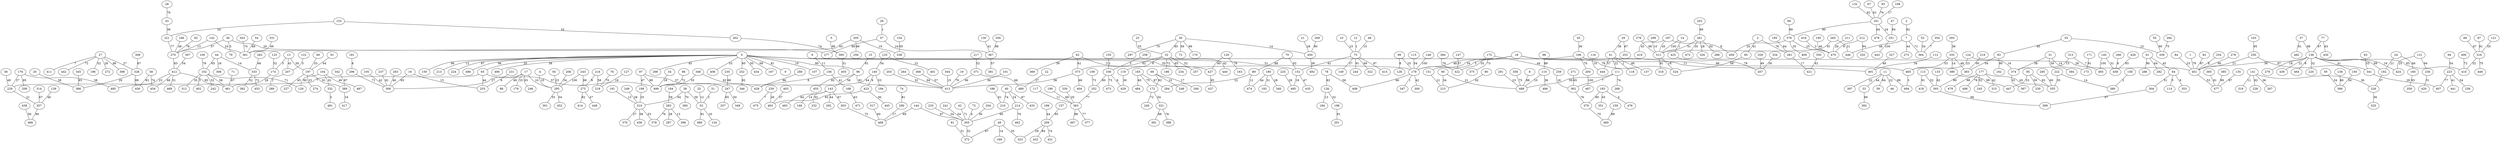 graph {
  0 [label="0"];
  1 [label="1"];
  2 [label="2"];
  3 [label="3"];
  4 [label="4"];
  5 [label="5"];
  6 [label="6"];
  7 [label="7"];
  8 [label="8"];
  9 [label="9"];
  10 [label="10"];
  11 [label="11"];
  12 [label="12"];
  13 [label="13"];
  14 [label="14"];
  15 [label="15"];
  16 [label="16"];
  17 [label="17"];
  18 [label="18"];
  19 [label="19"];
  20 [label="20"];
  21 [label="21"];
  22 [label="22"];
  23 [label="23"];
  24 [label="24"];
  25 [label="25"];
  26 [label="26"];
  27 [label="27"];
  28 [label="28"];
  29 [label="29"];
  30 [label="30"];
  31 [label="31"];
  32 [label="32"];
  33 [label="33"];
  34 [label="34"];
  35 [label="35"];
  36 [label="36"];
  37 [label="37"];
  38 [label="38"];
  39 [label="39"];
  40 [label="40"];
  41 [label="41"];
  42 [label="42"];
  43 [label="43"];
  44 [label="44"];
  45 [label="45"];
  46 [label="46"];
  47 [label="47"];
  48 [label="48"];
  49 [label="49"];
  50 [label="50"];
  51 [label="51"];
  52 [label="52"];
  53 [label="53"];
  54 [label="54"];
  55 [label="55"];
  56 [label="56"];
  57 [label="57"];
  58 [label="58"];
  59 [label="59"];
  60 [label="60"];
  61 [label="61"];
  62 [label="62"];
  63 [label="63"];
  64 [label="64"];
  65 [label="65"];
  66 [label="66"];
  67 [label="67"];
  68 [label="68"];
  69 [label="69"];
  70 [label="70"];
  71 [label="71"];
  72 [label="72"];
  73 [label="73"];
  74 [label="74"];
  75 [label="75"];
  76 [label="76"];
  77 [label="77"];
  78 [label="78"];
  79 [label="79"];
  80 [label="80"];
  81 [label="81"];
  82 [label="82"];
  83 [label="83"];
  84 [label="84"];
  85 [label="85"];
  86 [label="86"];
  87 [label="87"];
  88 [label="88"];
  89 [label="89"];
  90 [label="90"];
  91 [label="91"];
  92 [label="92"];
  93 [label="93"];
  94 [label="94"];
  95 [label="95"];
  96 [label="96"];
  97 [label="97"];
  98 [label="98"];
  99 [label="99"];
  100 [label="100"];
  101 [label="101"];
  102 [label="102"];
  103 [label="103"];
  104 [label="104"];
  105 [label="105"];
  106 [label="106"];
  107 [label="107"];
  108 [label="108"];
  109 [label="109"];
  110 [label="110"];
  111 [label="111"];
  112 [label="112"];
  113 [label="113"];
  114 [label="114"];
  115 [label="115"];
  116 [label="116"];
  117 [label="117"];
  118 [label="118"];
  119 [label="119"];
  120 [label="120"];
  121 [label="121"];
  122 [label="122"];
  123 [label="123"];
  124 [label="124"];
  125 [label="125"];
  126 [label="126"];
  127 [label="127"];
  128 [label="128"];
  129 [label="129"];
  130 [label="130"];
  131 [label="131"];
  132 [label="132"];
  133 [label="133"];
  134 [label="134"];
  135 [label="135"];
  136 [label="136"];
  137 [label="137"];
  138 [label="138"];
  139 [label="139"];
  140 [label="140"];
  141 [label="141"];
  142 [label="142"];
  143 [label="143"];
  144 [label="144"];
  145 [label="145"];
  146 [label="146"];
  147 [label="147"];
  148 [label="148"];
  149 [label="149"];
  150 [label="150"];
  151 [label="151"];
  152 [label="152"];
  153 [label="153"];
  154 [label="154"];
  155 [label="155"];
  156 [label="156"];
  157 [label="157"];
  158 [label="158"];
  159 [label="159"];
  160 [label="160"];
  161 [label="161"];
  162 [label="162"];
  163 [label="163"];
  164 [label="164"];
  165 [label="165"];
  166 [label="166"];
  167 [label="167"];
  168 [label="168"];
  169 [label="169"];
  170 [label="170"];
  171 [label="171"];
  172 [label="172"];
  173 [label="173"];
  174 [label="174"];
  175 [label="175"];
  176 [label="176"];
  177 [label="177"];
  178 [label="178"];
  179 [label="179"];
  180 [label="180"];
  181 [label="181"];
  182 [label="182"];
  183 [label="183"];
  184 [label="184"];
  185 [label="185"];
  186 [label="186"];
  187 [label="187"];
  188 [label="188"];
  189 [label="189"];
  190 [label="190"];
  191 [label="191"];
  192 [label="192"];
  193 [label="193"];
  194 [label="194"];
  195 [label="195"];
  196 [label="196"];
  197 [label="197"];
  198 [label="198"];
  199 [label="199"];
  200 [label="200"];
  201 [label="201"];
  202 [label="202"];
  203 [label="203"];
  204 [label="204"];
  205 [label="205"];
  206 [label="206"];
  207 [label="207"];
  208 [label="208"];
  209 [label="209"];
  210 [label="210"];
  211 [label="211"];
  212 [label="212"];
  213 [label="213"];
  214 [label="214"];
  215 [label="215"];
  216 [label="216"];
  217 [label="217"];
  218 [label="218"];
  219 [label="219"];
  220 [label="220"];
  221 [label="221"];
  222 [label="222"];
  223 [label="223"];
  224 [label="224"];
  225 [label="225"];
  226 [label="226"];
  227 [label="227"];
  228 [label="228"];
  229 [label="229"];
  230 [label="230"];
  231 [label="231"];
  232 [label="232"];
  233 [label="233"];
  234 [label="234"];
  235 [label="235"];
  236 [label="236"];
  237 [label="237"];
  238 [label="238"];
  239 [label="239"];
  240 [label="240"];
  241 [label="241"];
  242 [label="242"];
  243 [label="243"];
  244 [label="244"];
  245 [label="245"];
  246 [label="246"];
  247 [label="247"];
  248 [label="248"];
  249 [label="249"];
  250 [label="250"];
  251 [label="251"];
  252 [label="252"];
  253 [label="253"];
  254 [label="254"];
  255 [label="255"];
  256 [label="256"];
  257 [label="257"];
  258 [label="258"];
  259 [label="259"];
  260 [label="260"];
  261 [label="261"];
  262 [label="262"];
  263 [label="263"];
  264 [label="264"];
  265 [label="265"];
  266 [label="266"];
  267 [label="267"];
  268 [label="268"];
  269 [label="269"];
  270 [label="270"];
  271 [label="271"];
  272 [label="272"];
  273 [label="273"];
  274 [label="274"];
  275 [label="275"];
  276 [label="276"];
  277 [label="277"];
  278 [label="278"];
  279 [label="279"];
  280 [label="280"];
  281 [label="281"];
  282 [label="282"];
  283 [label="283"];
  284 [label="284"];
  285 [label="285"];
  286 [label="286"];
  287 [label="287"];
  288 [label="288"];
  289 [label="289"];
  290 [label="290"];
  291 [label="291"];
  292 [label="292"];
  293 [label="293"];
  294 [label="294"];
  295 [label="295"];
  296 [label="296"];
  297 [label="297"];
  298 [label="298"];
  299 [label="299"];
  300 [label="300"];
  301 [label="301"];
  302 [label="302"];
  303 [label="303"];
  304 [label="304"];
  305 [label="305"];
  306 [label="306"];
  307 [label="307"];
  308 [label="308"];
  309 [label="309"];
  310 [label="310"];
  311 [label="311"];
  312 [label="312"];
  313 [label="313"];
  314 [label="314"];
  315 [label="315"];
  316 [label="316"];
  317 [label="317"];
  318 [label="318"];
  319 [label="319"];
  320 [label="320"];
  321 [label="321"];
  322 [label="322"];
  323 [label="323"];
  324 [label="324"];
  325 [label="325"];
  326 [label="326"];
  327 [label="327"];
  328 [label="328"];
  329 [label="329"];
  330 [label="330"];
  331 [label="331"];
  332 [label="332"];
  333 [label="333"];
  334 [label="334"];
  335 [label="335"];
  336 [label="336"];
  337 [label="337"];
  338 [label="338"];
  339 [label="339"];
  340 [label="340"];
  341 [label="341"];
  342 [label="342"];
  343 [label="343"];
  344 [label="344"];
  345 [label="345"];
  346 [label="346"];
  347 [label="347"];
  348 [label="348"];
  349 [label="349"];
  350 [label="350"];
  351 [label="351"];
  352 [label="352"];
  353 [label="353"];
  354 [label="354"];
  355 [label="355"];
  356 [label="356"];
  357 [label="357"];
  358 [label="358"];
  359 [label="359"];
  360 [label="360"];
  361 [label="361"];
  362 [label="362"];
  363 [label="363"];
  364 [label="364"];
  365 [label="365"];
  366 [label="366"];
  367 [label="367"];
  368 [label="368"];
  369 [label="369"];
  370 [label="370"];
  371 [label="371"];
  372 [label="372"];
  373 [label="373"];
  374 [label="374"];
  375 [label="375"];
  376 [label="376"];
  377 [label="377"];
  378 [label="378"];
  379 [label="379"];
  380 [label="380"];
  381 [label="381"];
  382 [label="382"];
  383 [label="383"];
  384 [label="384"];
  385 [label="385"];
  386 [label="386"];
  387 [label="387"];
  388 [label="388"];
  389 [label="389"];
  390 [label="390"];
  391 [label="391"];
  392 [label="392"];
  393 [label="393"];
  394 [label="394"];
  395 [label="395"];
  396 [label="396"];
  397 [label="397"];
  398 [label="398"];
  399 [label="399"];
  400 [label="400"];
  401 [label="401"];
  402 [label="402"];
  403 [label="403"];
  404 [label="404"];
  405 [label="405"];
  406 [label="406"];
  407 [label="407"];
  408 [label="408"];
  409 [label="409"];
  410 [label="410"];
  411 [label="411"];
  412 [label="412"];
  413 [label="413"];
  414 [label="414"];
  415 [label="415"];
  416 [label="416"];
  417 [label="417"];
  418 [label="418"];
  419 [label="419"];
  420 [label="420"];
  421 [label="421"];
  422 [label="422"];
  423 [label="423"];
  424 [label="424"];
  425 [label="425"];
  426 [label="426"];
  427 [label="427"];
  428 [label="428"];
  429 [label="429"];
  430 [label="430"];
  431 [label="431"];
  432 [label="432"];
  433 [label="433"];
  434 [label="434"];
  435 [label="435"];
  436 [label="436"];
  437 [label="437"];
  438 [label="438"];
  439 [label="439"];
  440 [label="440"];
  441 [label="441"];
  442 [label="442"];
  443 [label="443"];
  444 [label="444"];
  445 [label="445"];
  446 [label="446"];
  447 [label="447"];
  448 [label="448"];
  449 [label="449"];
  450 [label="450"];
  451 [label="451"];
  452 [label="452"];
  453 [label="453"];
  454 [label="454"];
  455 [label="455"];
  456 [label="456"];
  457 [label="457"];
  458 [label="458"];
  459 [label="459"];
  460 [label="460"];
  461 [label="461"];
  462 [label="462"];
  463 [label="463"];
  464 [label="464"];
  465 [label="465"];
  466 [label="466"];
  467 [label="467"];
  468 [label="468"];
  469 [label="469"];
  470 [label="470"];
  471 [label="471"];
  472 [label="472"];
  473 [label="473"];
  474 [label="474"];
  475 [label="475"];
  476 [label="476"];
  477 [label="477"];
  478 [label="478"];
  479 [label="479"];
  480 [label="480"];
  481 [label="481"];
  482 [label="482"];
  483 [label="483"];
  484 [label="484"];
  485 [label="485"];
  486 [label="486"];
  487 [label="487"];
  488 [label="488"];
  489 [label="489"];
  490 [label="490"];
  491 [label="491"];
  492 [label="492"];
  493 [label="493"];
  494 [label="494"];
  495 [label="495"];
  496 [label="496"];
  497 [label="497"];
  498 [label="498"];
  499 [label="499"];
  0 -- 406 [label="53"];
  0 -- 152 [label="55"];
  0 -- 252 [label="95"];
  0 -- 298 [label="45"];
  0 -- 96 [label="80"];
  0 -- 213 [label="12"];
  0 -- 434 [label="50"];
  0 -- 9 [label="81"];
  0 -- 167 [label="68"];
  0 -- 490 [label="38"];
  0 -- 178 [label="51"];
  0 -- 486 [label="96"];
  0 -- 65 [label="20"];
  0 -- 107 [label="10"];
  0 -- 224 [label="87"];
  0 -- 451 [label="26"];
  0 -- 150 [label="98"];
  1 -- 451 [label="79"];
  2 -- 7 [label="92"];
  3 -- 281 [label="76"];
  3 -- 85 [label="41"];
  4 -- 295 [label="10"];
  5 -- 395 [label="99"];
  6 -- 156 [label="11"];
  7 -- 364 [label="71"];
  7 -- 446 [label="48"];
  7 -- 273 [label="44"];
  8 -- 488 [label="88"];
  10 -- 75 [label="23"];
  11 -- 39 [label="64"];
  11 -- 33 [label="44"];
  11 -- 494 [label="89"];
  11 -- 397 [label="22"];
  11 -- 46 [label="22"];
  12 -- 75 [label="1"];
  13 -- 197 [label="50"];
  13 -- 207 [label="41"];
  13 -- 174 [label="3"];
  14 -- 311 [label="100"];
  14 -- 425 [label="1"];
  15 -- 96 [label="81"];
  16 -- 255 [label="15"];
  16 -- 306 [label="65"];
  17 -- 179 [label="23"];
  17 -- 295 [label="10"];
  17 -- 246 [label="93"];
  17 -- 88 [label="49"];
  17 -- 306 [label="27"];
  18 -- 151 [label="34"];
  18 -- 178 [label="48"];
  18 -- 491 [label="11"];
  18 -- 324 [label="78"];
  19 -- 413 [label="79"];
  20 -- 386 [label="38"];
  21 -- 450 [label="28"];
  22 -- 489 [label="27"];
  23 -- 32 [label="55"];
  24 -- 160 [label="66"];
  24 -- 182 [label="21"];
  25 -- 53 [label="12"];
  26 -- 57 [label="1"];
  27 -- 411 [label="7"];
  27 -- 328 [label="27"];
  27 -- 272 [label="26"];
  27 -- 196 [label="52"];
  27 -- 442 [label="72"];
  27 -- 398 [label="96"];
  28 -- 43 [label="76"];
  29 -- 253 [label="67"];
  29 -- 41 [label="38"];
  30 -- 170 [label="99"];
  30 -- 297 [label="70"];
  30 -- 32 [label="85"];
  30 -- 72 [label="59"];
  30 -- 450 [label="14"];
  31 -- 394 [label="59"];
  31 -- 173 [label="14"];
  31 -- 374 [label="58"];
  32 -- 257 [label="52"];
  32 -- 119 [label="6"];
  32 -- 234 [label="65"];
  32 -- 373 [label="62"];
  32 -- 186 [label="72"];
  32 -- 440 [label="42"];
  33 -- 392 [label="90"];
  34 -- 499 [label="18"];
  35 -- 339 [label="22"];
  35 -- 83 [label="85"];
  36 -- 79 [label="5"];
  36 -- 270 [label="57"];
  36 -- 277 [label="20"];
  37 -- 136 [label="98"];
  37 -- 482 [label="81"];
  38 -- 310 [label="84"];
  38 -- 360 [label="70"];
  38 -- 53 [label="59"];
  40 -- 214 [label="24"];
  40 -- 433 [label="87"];
  40 -- 210 [label="74"];
  41 -- 111 [label="22"];
  41 -- 118 [label="1"];
  41 -- 137 [label="46"];
  41 -- 444 [label="57"];
  42 -- 305 [label="71"];
  43 -- 221 [label="36"];
  44 -- 102 [label="65"];
  44 -- 308 [label="16"];
  44 -- 333 [label="14"];
  45 -- 106 [label="36"];
  47 -- 251 [label="84"];
  48 -- 75 [label="15"];
  49 -- 372 [label="67"];
  49 -- 169 [label="14"];
  49 -- 323 [label="35"];
  50 -- 295 [label="23"];
  51 -- 53 [label="2"];
  52 -- 364 [label="34"];
  53 -- 134 [label="16"];
  53 -- 480 [label="91"];
  54 -- 361 [label="66"];
  55 -- 339 [label="90"];
  56 -- 229 [label="49"];
  57 -- 367 [label="24"];
  57 -- 277 [label="89"];
  58 -- 454 [label="74"];
  58 -- 456 [label="83"];
  59 -- 366 [label="34"];
  60 -- 197 [label="33"];
  61 -- 64 [label="45"];
  61 -- 282 [label="64"];
  61 -- 286 [label="90"];
  62 -- 373 [label="61"];
  62 -- 427 [label="3"];
  62 -- 369 [label="39"];
  63 -- 341 [label="53"];
  64 -- 304 [label="51"];
  64 -- 353 [label="9"];
  64 -- 114 [label="5"];
  65 -- 255 [label="44"];
  65 -- 499 [label="57"];
  65 -- 229 [label="7"];
  66 -- 376 [label="89"];
  67 -- 161 [label="61"];
  68 -- 316 [label="67"];
  69 -- 260 [label="17"];
  69 -- 172 [label="92"];
  69 -- 248 [label="10"];
  70 -- 152 [label="92"];
  70 -- 89 [label="88"];
  71 -- 461 [label="67"];
  73 -- 305 [label="4"];
  74 -- 290 [label="81"];
  75 -- 322 [label="69"];
  75 -- 152 [label="42"];
  75 -- 415 [label="97"];
  75 -- 244 [label="91"];
  75 -- 149 [label="27"];
  76 -- 218 [label="70"];
  77 -- 430 [label="63"];
  77 -- 136 [label="67"];
  78 -- 126 [label="82"];
  78 -- 408 [label="56"];
  80 -- 215 [label="62"];
  81 -- 372 [label="51"];
  82 -- 451 [label="87"];
  83 -- 162 [label="90"];
  83 -- 383 [label="54"];
  84 -- 451 [label="23"];
  85 -- 324 [label="58"];
  86 -- 499 [label="72"];
  87 -- 316 [label="91"];
  89 -- 284 [label="22"];
  89 -- 474 [label="12"];
  90 -- 488 [label="21"];
  90 -- 215 [label="34"];
  91 -- 197 [label="64"];
  92 -- 270 [label="78"];
  93 -- 161 [label="76"];
  94 -- 223 [label="54"];
  95 -- 355 [label="93"];
  95 -- 447 [label="53"];
  95 -- 230 [label="50"];
  96 -- 143 [label="56"];
  96 -- 455 [label="82"];
  96 -- 413 [label="82"];
  97 -- 499 [label="99"];
  97 -- 247 [label="37"];
  97 -- 199 [label="47"];
  98 -- 110 [label="89"];
  99 -- 178 [label="25"];
  99 -- 128 [label="8"];
  100 -- 102 [label="78"];
  101 -- 413 [label="36"];
  102 -- 312 [label="35"];
  102 -- 242 [label="52"];
  102 -- 402 [label="3"];
  102 -- 461 [label="56"];
  102 -- 129 [label="71"];
  103 -- 250 [label="95"];
  104 -- 129 [label="80"];
  104 -- 332 [label="61"];
  104 -- 487 [label="49"];
  105 -- 306 [label="42"];
  106 -- 465 [label="86"];
  106 -- 178 [label="5"];
  106 -- 200 [label="70"];
  108 -- 161 [label="17"];
  109 -- 352 [label="73"];
  110 -- 488 [label="10"];
  110 -- 496 [label="36"];
  111 -- 268 [label="74"];
  111 -- 488 [label="59"];
  111 -- 362 [label="7"];
  112 -- 491 [label="34"];
  113 -- 393 [label="52"];
  113 -- 418 [label="91"];
  115 -- 178 [label="54"];
  116 -- 444 [label="10"];
  117 -- 363 [label="11"];
  119 -- 429 [label="30"];
  120 -- 163 [label="78"];
  120 -- 427 [label="90"];
  121 -- 316 [label="55"];
  122 -- 207 [label="5"];
  123 -- 174 [label="52"];
  124 -- 465 [label="23"];
  124 -- 374 [label="16"];
  125 -- 401 [label="22"];
  125 -- 140 [label="34"];
  126 -- 198 [label="32"];
  126 -- 184 [label="13"];
  127 -- 218 [label="16"];
  130 -- 367 [label="41"];
  131 -- 236 [label="94"];
  131 -- 424 [label="25"];
  132 -- 161 [label="92"];
  133 -- 393 [label="62"];
  135 -- 477 [label="87"];
  136 -- 182 [label="69"];
  136 -- 439 [label="21"];
  136 -- 464 [label="8"];
  136 -- 451 [label="36"];
  136 -- 410 [label="83"];
  136 -- 279 [label="18"];
  136 -- 193 [label="41"];
  136 -- 220 [label="32"];
  136 -- 424 [label="16"];
  138 -- 366 [label="86"];
  139 -- 357 [label="46"];
  140 -- 423 [label="9"];
  140 -- 499 [label="64"];
  140 -- 194 [label="53"];
  141 -- 319 [label="11"];
  141 -- 228 [label="92"];
  141 -- 267 [label="36"];
  141 -- 226 [label="36"];
  142 -- 270 [label="13"];
  142 -- 361 [label="24"];
  143 -- 232 [label="92"];
  143 -- 483 [label="84"];
  143 -- 303 [label="67"];
  143 -- 146 [label="14"];
  143 -- 292 [label="44"];
  144 -- 305 [label="87"];
  144 -- 468 [label="69"];
  145 -- 458 [label="51"];
  145 -- 493 [label="100"];
  147 -- 422 [label="57"];
  148 -- 178 [label="100"];
  151 -- 215 [label="21"];
  152 -- 435 [label="47"];
  152 -- 495 [label="18"];
  153 -- 221 [label="24"];
  153 -- 302 [label="52"];
  154 -- 338 [label="95"];
  155 -- 336 [label="2"];
  156 -- 428 [label="8"];
  156 -- 168 [label="41"];
  157 -- 209 [label="95"];
  158 -- 380 [label="2"];
  159 -- 460 [label="89"];
  160 -- 359 [label="93"];
  161 -- 251 [label="24"];
  161 -- 478 [label="64"];
  161 -- 376 [label="80"];
  164 -- 283 [label="58"];
  165 -- 484 [label="60"];
  165 -- 172 [label="75"];
  165 -- 284 [label="87"];
  166 -- 270 [label="49"];
  168 -- 471 [label="63"];
  171 -- 173 [label="91"];
  172 -- 240 [label="72"];
  172 -- 321 [label="54"];
  174 -- 461 [label="28"];
  175 -- 259 [label="44"];
  175 -- 422 [label="55"];
  175 -- 375 [label="73"];
  176 -- 229 [label="27"];
  176 -- 485 [label="58"];
  176 -- 208 [label="95"];
  177 -- 315 [label="42"];
  177 -- 479 [label="98"];
  177 -- 355 [label="45"];
  177 -- 498 [label="78"];
  177 -- 245 [label="52"];
  178 -- 408 [label="66"];
  178 -- 300 [label="42"];
  178 -- 347 [label="1"];
  180 -- 474 [label="44"];
  180 -- 340 [label="28"];
  180 -- 192 [label="31"];
  181 -- 296 [label="6"];
  182 -- 226 [label="37"];
  183 -- 476 [label="4"];
  183 -- 351 [label="45"];
  183 -- 379 [label="80"];
  185 -- 470 [label="46"];
  187 -- 311 [label="45"];
  187 -- 459 [label="8"];
  187 -- 419 [label="43"];
  188 -- 210 [label="61"];
  189 -- 209 [label="44"];
  190 -- 363 [label="69"];
  191 -- 310 [label="13"];
  193 -- 366 [label="34"];
  195 -- 281 [label="64"];
  197 -- 389 [label="81"];
  197 -- 227 [label="45"];
  197 -- 274 [label="33"];
  198 -- 201 [label="91"];
  199 -- 310 [label="25"];
  200 -- 467 [label="100"];
  202 -- 261 [label="68"];
  203 -- 413 [label="32"];
  204 -- 305 [label="36"];
  205 -- 361 [label="65"];
  205 -- 338 [label="19"];
  205 -- 256 [label="66"];
  206 -- 295 [label="34"];
  207 -- 289 [label="1"];
  209 -- 323 [label="29"];
  209 -- 431 [label="74"];
  209 -- 432 [label="84"];
  211 -- 470 [label="26"];
  212 -- 320 [label="94"];
  212 -- 470 [label="9"];
  214 -- 305 [label="60"];
  214 -- 462 [label="76"];
  216 -- 218 [label="58"];
  216 -- 275 [label="9"];
  217 -- 371 [label="52"];
  219 -- 383 [label="56"];
  221 -- 270 [label="77"];
  222 -- 380 [label="14"];
  222 -- 355 [label="35"];
  223 -- 441 [label="41"];
  223 -- 238 [label="54"];
  223 -- 407 [label="77"];
  225 -- 495 [label="28"];
  226 -- 325 [label="36"];
  229 -- 357 [label="21"];
  231 -- 255 [label="6"];
  233 -- 305 [label="54"];
  235 -- 247 [label="88"];
  236 -- 420 [label="31"];
  237 -- 306 [label="81"];
  239 -- 463 [label="26"];
  239 -- 475 [label="7"];
  241 -- 305 [label="54"];
  243 -- 275 [label="98"];
  243 -- 295 [label="100"];
  247 -- 337 [label="65"];
  247 -- 349 [label="50"];
  249 -- 310 [label="28"];
  250 -- 451 [label="21"];
  250 -- 341 [label="97"];
  251 -- 443 [label="100"];
  252 -- 346 [label="92"];
  254 -- 451 [label="8"];
  258 -- 336 [label="3"];
  259 -- 362 [label="16"];
  261 -- 311 [label="51"];
  261 -- 288 [label="92"];
  261 -- 472 [label="30"];
  261 -- 326 [label="28"];
  262 -- 333 [label="66"];
  263 -- 306 [label="46"];
  264 -- 413 [label="94"];
  265 -- 446 [label="21"];
  265 -- 311 [label="91"];
  266 -- 458 [label="9"];
  269 -- 450 [label="90"];
  270 -- 412 [label="83"];
  271 -- 362 [label="65"];
  275 -- 414 [label="82"];
  275 -- 448 [label="47"];
  276 -- 311 [label="98"];
  278 -- 451 [label="90"];
  280 -- 428 [label="86"];
  281 -- 421 [label="17"];
  283 -- 287 [label="28"];
  283 -- 396 [label="13"];
  283 -- 378 [label="76"];
  285 -- 355 [label="60"];
  290 -- 468 [label="17"];
  291 -- 488 [label="23"];
  293 -- 335 [label="38"];
  294 -- 339 [label="75"];
  295 -- 301 [label="55"];
  295 -- 452 [label="54"];
  296 -- 306 [label="71"];
  299 -- 311 [label="10"];
  302 -- 395 [label="74"];
  303 -- 468 [label="75"];
  304 -- 399 [label="87"];
  305 -- 372 [label="32"];
  307 -- 412 [label="54"];
  309 -- 328 [label="87"];
  310 -- 378 [label="53"];
  310 -- 370 [label="27"];
  310 -- 436 [label="58"];
  311 -- 318 [label="91"];
  311 -- 324 [label="18"];
  313 -- 493 [label="7"];
  313 -- 374 [label="13"];
  314 -- 357 [label="67"];
  316 -- 449 [label="75"];
  316 -- 410 [label="32"];
  317 -- 468 [label="60"];
  321 -- 391 [label="88"];
  321 -- 388 [label="78"];
  327 -- 491 [label="48"];
  328 -- 456 [label="99"];
  328 -- 386 [label="29"];
  329 -- 457 [label="49"];
  330 -- 363 [label="35"];
  331 -- 361 [label="69"];
  332 -- 481 [label="3"];
  333 -- 453 [label="72"];
  333 -- 382 [label="52"];
  334 -- 457 [label="26"];
  335 -- 383 [label="48"];
  335 -- 465 [label="53"];
  335 -- 390 [label="14"];
  336 -- 429 [label="9"];
  336 -- 473 [label="73"];
  336 -- 352 [label="60"];
  341 -- 407 [label="29"];
  342 -- 389 [label="87"];
  343 -- 361 [label="70"];
  344 -- 413 [label="15"];
  345 -- 386 [label="93"];
  348 -- 428 [label="82"];
  348 -- 499 [label="55"];
  350 -- 421 [label="42"];
  352 -- 363 [label="77"];
  354 -- 364 [label="7"];
  356 -- 367 [label="98"];
  357 -- 466 [label="80"];
  358 -- 488 [label="75"];
  362 -- 379 [label="76"];
  363 -- 497 [label="98"];
  363 -- 377 [label="77"];
  365 -- 477 [label="81"];
  367 -- 381 [label="57"];
  368 -- 413 [label="57"];
  371 -- 413 [label="96"];
  371 -- 489 [label="66"];
  373 -- 413 [label="38"];
  373 -- 404 [label="66"];
  374 -- 387 [label="91"];
  376 -- 409 [label="35"];
  376 -- 470 [label="25"];
  376 -- 459 [label="20"];
  379 -- 460 [label="70"];
  383 -- 393 [label="80"];
  384 -- 422 [label="79"];
  385 -- 477 [label="99"];
  389 -- 417 [label="16"];
  390 -- 447 [label="99"];
  393 -- 399 [label="66"];
  395 -- 405 [label="31"];
  400 -- 410 [label="72"];
  403 -- 463 [label="37"];
  412 -- 454 [label="66"];
  412 -- 461 [label="85"];
  412 -- 485 [label="23"];
  412 -- 469 [label="31"];
  416 -- 470 [label="3"];
  423 -- 463 [label="93"];
  423 -- 445 [label="36"];
  425 -- 457 [label="78"];
  426 -- 458 [label="93"];
  427 -- 437 [label="95"];
  438 -- 466 [label="56"];
  450 -- 492 [label="38"];
  451 -- 477 [label="53"];
  465 -- 494 [label="3"];
}